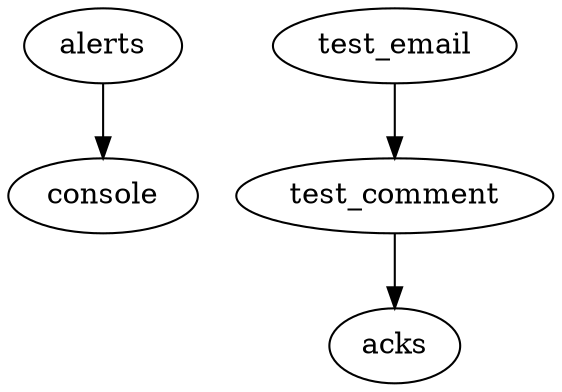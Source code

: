 digraph config {
    console [type="stdout"];
    alerts -> console;

    test_email -> test_comment [type="regex" field="from" regex=".+@example.com"];
    test_comment -> acks [type="regex" field="comment" regex=".+"];
}
